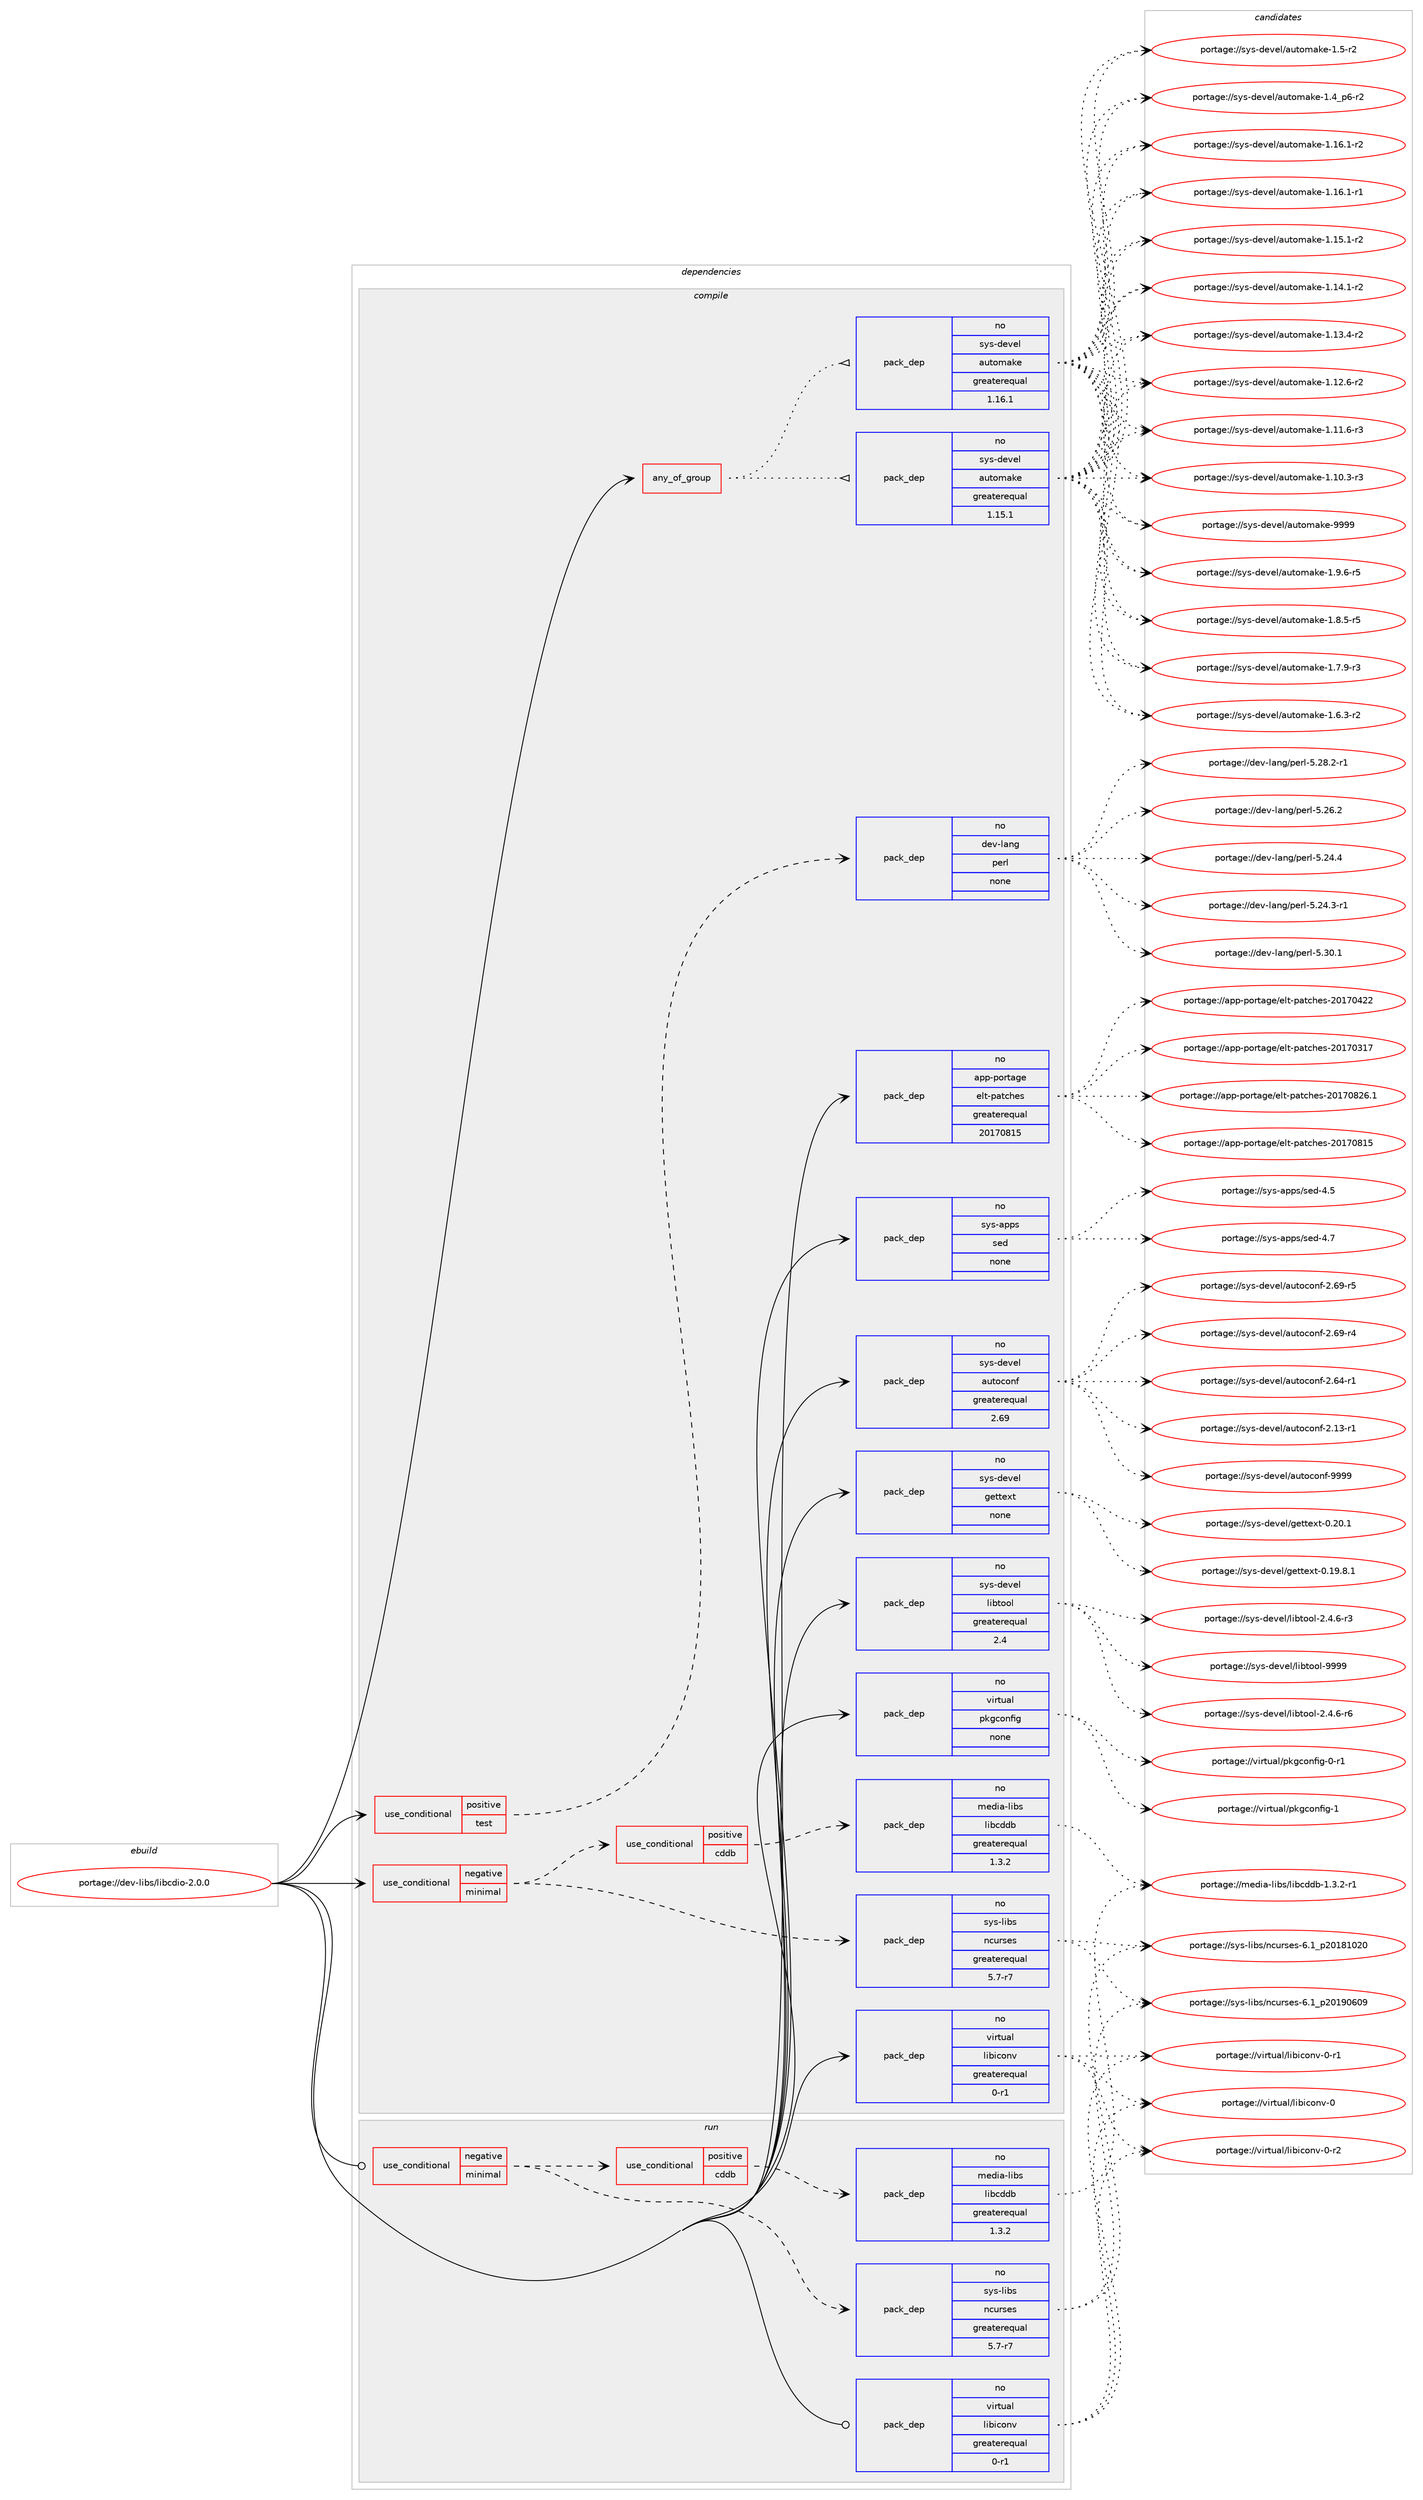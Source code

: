digraph prolog {

# *************
# Graph options
# *************

newrank=true;
concentrate=true;
compound=true;
graph [rankdir=LR,fontname=Helvetica,fontsize=10,ranksep=1.5];#, ranksep=2.5, nodesep=0.2];
edge  [arrowhead=vee];
node  [fontname=Helvetica,fontsize=10];

# **********
# The ebuild
# **********

subgraph cluster_leftcol {
color=gray;
rank=same;
label=<<i>ebuild</i>>;
id [label="portage://dev-libs/libcdio-2.0.0", color=red, width=4, href="../dev-libs/libcdio-2.0.0.svg"];
}

# ****************
# The dependencies
# ****************

subgraph cluster_midcol {
color=gray;
label=<<i>dependencies</i>>;
subgraph cluster_compile {
fillcolor="#eeeeee";
style=filled;
label=<<i>compile</i>>;
subgraph any5063 {
dependency513295 [label=<<TABLE BORDER="0" CELLBORDER="1" CELLSPACING="0" CELLPADDING="4"><TR><TD CELLPADDING="10">any_of_group</TD></TR></TABLE>>, shape=none, color=red];subgraph pack382485 {
dependency513296 [label=<<TABLE BORDER="0" CELLBORDER="1" CELLSPACING="0" CELLPADDING="4" WIDTH="220"><TR><TD ROWSPAN="6" CELLPADDING="30">pack_dep</TD></TR><TR><TD WIDTH="110">no</TD></TR><TR><TD>sys-devel</TD></TR><TR><TD>automake</TD></TR><TR><TD>greaterequal</TD></TR><TR><TD>1.16.1</TD></TR></TABLE>>, shape=none, color=blue];
}
dependency513295:e -> dependency513296:w [weight=20,style="dotted",arrowhead="oinv"];
subgraph pack382486 {
dependency513297 [label=<<TABLE BORDER="0" CELLBORDER="1" CELLSPACING="0" CELLPADDING="4" WIDTH="220"><TR><TD ROWSPAN="6" CELLPADDING="30">pack_dep</TD></TR><TR><TD WIDTH="110">no</TD></TR><TR><TD>sys-devel</TD></TR><TR><TD>automake</TD></TR><TR><TD>greaterequal</TD></TR><TR><TD>1.15.1</TD></TR></TABLE>>, shape=none, color=blue];
}
dependency513295:e -> dependency513297:w [weight=20,style="dotted",arrowhead="oinv"];
}
id:e -> dependency513295:w [weight=20,style="solid",arrowhead="vee"];
subgraph cond125512 {
dependency513298 [label=<<TABLE BORDER="0" CELLBORDER="1" CELLSPACING="0" CELLPADDING="4"><TR><TD ROWSPAN="3" CELLPADDING="10">use_conditional</TD></TR><TR><TD>negative</TD></TR><TR><TD>minimal</TD></TR></TABLE>>, shape=none, color=red];
subgraph pack382487 {
dependency513299 [label=<<TABLE BORDER="0" CELLBORDER="1" CELLSPACING="0" CELLPADDING="4" WIDTH="220"><TR><TD ROWSPAN="6" CELLPADDING="30">pack_dep</TD></TR><TR><TD WIDTH="110">no</TD></TR><TR><TD>sys-libs</TD></TR><TR><TD>ncurses</TD></TR><TR><TD>greaterequal</TD></TR><TR><TD>5.7-r7</TD></TR></TABLE>>, shape=none, color=blue];
}
dependency513298:e -> dependency513299:w [weight=20,style="dashed",arrowhead="vee"];
subgraph cond125513 {
dependency513300 [label=<<TABLE BORDER="0" CELLBORDER="1" CELLSPACING="0" CELLPADDING="4"><TR><TD ROWSPAN="3" CELLPADDING="10">use_conditional</TD></TR><TR><TD>positive</TD></TR><TR><TD>cddb</TD></TR></TABLE>>, shape=none, color=red];
subgraph pack382488 {
dependency513301 [label=<<TABLE BORDER="0" CELLBORDER="1" CELLSPACING="0" CELLPADDING="4" WIDTH="220"><TR><TD ROWSPAN="6" CELLPADDING="30">pack_dep</TD></TR><TR><TD WIDTH="110">no</TD></TR><TR><TD>media-libs</TD></TR><TR><TD>libcddb</TD></TR><TR><TD>greaterequal</TD></TR><TR><TD>1.3.2</TD></TR></TABLE>>, shape=none, color=blue];
}
dependency513300:e -> dependency513301:w [weight=20,style="dashed",arrowhead="vee"];
}
dependency513298:e -> dependency513300:w [weight=20,style="dashed",arrowhead="vee"];
}
id:e -> dependency513298:w [weight=20,style="solid",arrowhead="vee"];
subgraph cond125514 {
dependency513302 [label=<<TABLE BORDER="0" CELLBORDER="1" CELLSPACING="0" CELLPADDING="4"><TR><TD ROWSPAN="3" CELLPADDING="10">use_conditional</TD></TR><TR><TD>positive</TD></TR><TR><TD>test</TD></TR></TABLE>>, shape=none, color=red];
subgraph pack382489 {
dependency513303 [label=<<TABLE BORDER="0" CELLBORDER="1" CELLSPACING="0" CELLPADDING="4" WIDTH="220"><TR><TD ROWSPAN="6" CELLPADDING="30">pack_dep</TD></TR><TR><TD WIDTH="110">no</TD></TR><TR><TD>dev-lang</TD></TR><TR><TD>perl</TD></TR><TR><TD>none</TD></TR><TR><TD></TD></TR></TABLE>>, shape=none, color=blue];
}
dependency513302:e -> dependency513303:w [weight=20,style="dashed",arrowhead="vee"];
}
id:e -> dependency513302:w [weight=20,style="solid",arrowhead="vee"];
subgraph pack382490 {
dependency513304 [label=<<TABLE BORDER="0" CELLBORDER="1" CELLSPACING="0" CELLPADDING="4" WIDTH="220"><TR><TD ROWSPAN="6" CELLPADDING="30">pack_dep</TD></TR><TR><TD WIDTH="110">no</TD></TR><TR><TD>app-portage</TD></TR><TR><TD>elt-patches</TD></TR><TR><TD>greaterequal</TD></TR><TR><TD>20170815</TD></TR></TABLE>>, shape=none, color=blue];
}
id:e -> dependency513304:w [weight=20,style="solid",arrowhead="vee"];
subgraph pack382491 {
dependency513305 [label=<<TABLE BORDER="0" CELLBORDER="1" CELLSPACING="0" CELLPADDING="4" WIDTH="220"><TR><TD ROWSPAN="6" CELLPADDING="30">pack_dep</TD></TR><TR><TD WIDTH="110">no</TD></TR><TR><TD>sys-apps</TD></TR><TR><TD>sed</TD></TR><TR><TD>none</TD></TR><TR><TD></TD></TR></TABLE>>, shape=none, color=blue];
}
id:e -> dependency513305:w [weight=20,style="solid",arrowhead="vee"];
subgraph pack382492 {
dependency513306 [label=<<TABLE BORDER="0" CELLBORDER="1" CELLSPACING="0" CELLPADDING="4" WIDTH="220"><TR><TD ROWSPAN="6" CELLPADDING="30">pack_dep</TD></TR><TR><TD WIDTH="110">no</TD></TR><TR><TD>sys-devel</TD></TR><TR><TD>autoconf</TD></TR><TR><TD>greaterequal</TD></TR><TR><TD>2.69</TD></TR></TABLE>>, shape=none, color=blue];
}
id:e -> dependency513306:w [weight=20,style="solid",arrowhead="vee"];
subgraph pack382493 {
dependency513307 [label=<<TABLE BORDER="0" CELLBORDER="1" CELLSPACING="0" CELLPADDING="4" WIDTH="220"><TR><TD ROWSPAN="6" CELLPADDING="30">pack_dep</TD></TR><TR><TD WIDTH="110">no</TD></TR><TR><TD>sys-devel</TD></TR><TR><TD>gettext</TD></TR><TR><TD>none</TD></TR><TR><TD></TD></TR></TABLE>>, shape=none, color=blue];
}
id:e -> dependency513307:w [weight=20,style="solid",arrowhead="vee"];
subgraph pack382494 {
dependency513308 [label=<<TABLE BORDER="0" CELLBORDER="1" CELLSPACING="0" CELLPADDING="4" WIDTH="220"><TR><TD ROWSPAN="6" CELLPADDING="30">pack_dep</TD></TR><TR><TD WIDTH="110">no</TD></TR><TR><TD>sys-devel</TD></TR><TR><TD>libtool</TD></TR><TR><TD>greaterequal</TD></TR><TR><TD>2.4</TD></TR></TABLE>>, shape=none, color=blue];
}
id:e -> dependency513308:w [weight=20,style="solid",arrowhead="vee"];
subgraph pack382495 {
dependency513309 [label=<<TABLE BORDER="0" CELLBORDER="1" CELLSPACING="0" CELLPADDING="4" WIDTH="220"><TR><TD ROWSPAN="6" CELLPADDING="30">pack_dep</TD></TR><TR><TD WIDTH="110">no</TD></TR><TR><TD>virtual</TD></TR><TR><TD>libiconv</TD></TR><TR><TD>greaterequal</TD></TR><TR><TD>0-r1</TD></TR></TABLE>>, shape=none, color=blue];
}
id:e -> dependency513309:w [weight=20,style="solid",arrowhead="vee"];
subgraph pack382496 {
dependency513310 [label=<<TABLE BORDER="0" CELLBORDER="1" CELLSPACING="0" CELLPADDING="4" WIDTH="220"><TR><TD ROWSPAN="6" CELLPADDING="30">pack_dep</TD></TR><TR><TD WIDTH="110">no</TD></TR><TR><TD>virtual</TD></TR><TR><TD>pkgconfig</TD></TR><TR><TD>none</TD></TR><TR><TD></TD></TR></TABLE>>, shape=none, color=blue];
}
id:e -> dependency513310:w [weight=20,style="solid",arrowhead="vee"];
}
subgraph cluster_compileandrun {
fillcolor="#eeeeee";
style=filled;
label=<<i>compile and run</i>>;
}
subgraph cluster_run {
fillcolor="#eeeeee";
style=filled;
label=<<i>run</i>>;
subgraph cond125515 {
dependency513311 [label=<<TABLE BORDER="0" CELLBORDER="1" CELLSPACING="0" CELLPADDING="4"><TR><TD ROWSPAN="3" CELLPADDING="10">use_conditional</TD></TR><TR><TD>negative</TD></TR><TR><TD>minimal</TD></TR></TABLE>>, shape=none, color=red];
subgraph pack382497 {
dependency513312 [label=<<TABLE BORDER="0" CELLBORDER="1" CELLSPACING="0" CELLPADDING="4" WIDTH="220"><TR><TD ROWSPAN="6" CELLPADDING="30">pack_dep</TD></TR><TR><TD WIDTH="110">no</TD></TR><TR><TD>sys-libs</TD></TR><TR><TD>ncurses</TD></TR><TR><TD>greaterequal</TD></TR><TR><TD>5.7-r7</TD></TR></TABLE>>, shape=none, color=blue];
}
dependency513311:e -> dependency513312:w [weight=20,style="dashed",arrowhead="vee"];
subgraph cond125516 {
dependency513313 [label=<<TABLE BORDER="0" CELLBORDER="1" CELLSPACING="0" CELLPADDING="4"><TR><TD ROWSPAN="3" CELLPADDING="10">use_conditional</TD></TR><TR><TD>positive</TD></TR><TR><TD>cddb</TD></TR></TABLE>>, shape=none, color=red];
subgraph pack382498 {
dependency513314 [label=<<TABLE BORDER="0" CELLBORDER="1" CELLSPACING="0" CELLPADDING="4" WIDTH="220"><TR><TD ROWSPAN="6" CELLPADDING="30">pack_dep</TD></TR><TR><TD WIDTH="110">no</TD></TR><TR><TD>media-libs</TD></TR><TR><TD>libcddb</TD></TR><TR><TD>greaterequal</TD></TR><TR><TD>1.3.2</TD></TR></TABLE>>, shape=none, color=blue];
}
dependency513313:e -> dependency513314:w [weight=20,style="dashed",arrowhead="vee"];
}
dependency513311:e -> dependency513313:w [weight=20,style="dashed",arrowhead="vee"];
}
id:e -> dependency513311:w [weight=20,style="solid",arrowhead="odot"];
subgraph pack382499 {
dependency513315 [label=<<TABLE BORDER="0" CELLBORDER="1" CELLSPACING="0" CELLPADDING="4" WIDTH="220"><TR><TD ROWSPAN="6" CELLPADDING="30">pack_dep</TD></TR><TR><TD WIDTH="110">no</TD></TR><TR><TD>virtual</TD></TR><TR><TD>libiconv</TD></TR><TR><TD>greaterequal</TD></TR><TR><TD>0-r1</TD></TR></TABLE>>, shape=none, color=blue];
}
id:e -> dependency513315:w [weight=20,style="solid",arrowhead="odot"];
}
}

# **************
# The candidates
# **************

subgraph cluster_choices {
rank=same;
color=gray;
label=<<i>candidates</i>>;

subgraph choice382485 {
color=black;
nodesep=1;
choice115121115451001011181011084797117116111109971071014557575757 [label="portage://sys-devel/automake-9999", color=red, width=4,href="../sys-devel/automake-9999.svg"];
choice115121115451001011181011084797117116111109971071014549465746544511453 [label="portage://sys-devel/automake-1.9.6-r5", color=red, width=4,href="../sys-devel/automake-1.9.6-r5.svg"];
choice115121115451001011181011084797117116111109971071014549465646534511453 [label="portage://sys-devel/automake-1.8.5-r5", color=red, width=4,href="../sys-devel/automake-1.8.5-r5.svg"];
choice115121115451001011181011084797117116111109971071014549465546574511451 [label="portage://sys-devel/automake-1.7.9-r3", color=red, width=4,href="../sys-devel/automake-1.7.9-r3.svg"];
choice115121115451001011181011084797117116111109971071014549465446514511450 [label="portage://sys-devel/automake-1.6.3-r2", color=red, width=4,href="../sys-devel/automake-1.6.3-r2.svg"];
choice11512111545100101118101108479711711611110997107101454946534511450 [label="portage://sys-devel/automake-1.5-r2", color=red, width=4,href="../sys-devel/automake-1.5-r2.svg"];
choice115121115451001011181011084797117116111109971071014549465295112544511450 [label="portage://sys-devel/automake-1.4_p6-r2", color=red, width=4,href="../sys-devel/automake-1.4_p6-r2.svg"];
choice11512111545100101118101108479711711611110997107101454946495446494511450 [label="portage://sys-devel/automake-1.16.1-r2", color=red, width=4,href="../sys-devel/automake-1.16.1-r2.svg"];
choice11512111545100101118101108479711711611110997107101454946495446494511449 [label="portage://sys-devel/automake-1.16.1-r1", color=red, width=4,href="../sys-devel/automake-1.16.1-r1.svg"];
choice11512111545100101118101108479711711611110997107101454946495346494511450 [label="portage://sys-devel/automake-1.15.1-r2", color=red, width=4,href="../sys-devel/automake-1.15.1-r2.svg"];
choice11512111545100101118101108479711711611110997107101454946495246494511450 [label="portage://sys-devel/automake-1.14.1-r2", color=red, width=4,href="../sys-devel/automake-1.14.1-r2.svg"];
choice11512111545100101118101108479711711611110997107101454946495146524511450 [label="portage://sys-devel/automake-1.13.4-r2", color=red, width=4,href="../sys-devel/automake-1.13.4-r2.svg"];
choice11512111545100101118101108479711711611110997107101454946495046544511450 [label="portage://sys-devel/automake-1.12.6-r2", color=red, width=4,href="../sys-devel/automake-1.12.6-r2.svg"];
choice11512111545100101118101108479711711611110997107101454946494946544511451 [label="portage://sys-devel/automake-1.11.6-r3", color=red, width=4,href="../sys-devel/automake-1.11.6-r3.svg"];
choice11512111545100101118101108479711711611110997107101454946494846514511451 [label="portage://sys-devel/automake-1.10.3-r3", color=red, width=4,href="../sys-devel/automake-1.10.3-r3.svg"];
dependency513296:e -> choice115121115451001011181011084797117116111109971071014557575757:w [style=dotted,weight="100"];
dependency513296:e -> choice115121115451001011181011084797117116111109971071014549465746544511453:w [style=dotted,weight="100"];
dependency513296:e -> choice115121115451001011181011084797117116111109971071014549465646534511453:w [style=dotted,weight="100"];
dependency513296:e -> choice115121115451001011181011084797117116111109971071014549465546574511451:w [style=dotted,weight="100"];
dependency513296:e -> choice115121115451001011181011084797117116111109971071014549465446514511450:w [style=dotted,weight="100"];
dependency513296:e -> choice11512111545100101118101108479711711611110997107101454946534511450:w [style=dotted,weight="100"];
dependency513296:e -> choice115121115451001011181011084797117116111109971071014549465295112544511450:w [style=dotted,weight="100"];
dependency513296:e -> choice11512111545100101118101108479711711611110997107101454946495446494511450:w [style=dotted,weight="100"];
dependency513296:e -> choice11512111545100101118101108479711711611110997107101454946495446494511449:w [style=dotted,weight="100"];
dependency513296:e -> choice11512111545100101118101108479711711611110997107101454946495346494511450:w [style=dotted,weight="100"];
dependency513296:e -> choice11512111545100101118101108479711711611110997107101454946495246494511450:w [style=dotted,weight="100"];
dependency513296:e -> choice11512111545100101118101108479711711611110997107101454946495146524511450:w [style=dotted,weight="100"];
dependency513296:e -> choice11512111545100101118101108479711711611110997107101454946495046544511450:w [style=dotted,weight="100"];
dependency513296:e -> choice11512111545100101118101108479711711611110997107101454946494946544511451:w [style=dotted,weight="100"];
dependency513296:e -> choice11512111545100101118101108479711711611110997107101454946494846514511451:w [style=dotted,weight="100"];
}
subgraph choice382486 {
color=black;
nodesep=1;
choice115121115451001011181011084797117116111109971071014557575757 [label="portage://sys-devel/automake-9999", color=red, width=4,href="../sys-devel/automake-9999.svg"];
choice115121115451001011181011084797117116111109971071014549465746544511453 [label="portage://sys-devel/automake-1.9.6-r5", color=red, width=4,href="../sys-devel/automake-1.9.6-r5.svg"];
choice115121115451001011181011084797117116111109971071014549465646534511453 [label="portage://sys-devel/automake-1.8.5-r5", color=red, width=4,href="../sys-devel/automake-1.8.5-r5.svg"];
choice115121115451001011181011084797117116111109971071014549465546574511451 [label="portage://sys-devel/automake-1.7.9-r3", color=red, width=4,href="../sys-devel/automake-1.7.9-r3.svg"];
choice115121115451001011181011084797117116111109971071014549465446514511450 [label="portage://sys-devel/automake-1.6.3-r2", color=red, width=4,href="../sys-devel/automake-1.6.3-r2.svg"];
choice11512111545100101118101108479711711611110997107101454946534511450 [label="portage://sys-devel/automake-1.5-r2", color=red, width=4,href="../sys-devel/automake-1.5-r2.svg"];
choice115121115451001011181011084797117116111109971071014549465295112544511450 [label="portage://sys-devel/automake-1.4_p6-r2", color=red, width=4,href="../sys-devel/automake-1.4_p6-r2.svg"];
choice11512111545100101118101108479711711611110997107101454946495446494511450 [label="portage://sys-devel/automake-1.16.1-r2", color=red, width=4,href="../sys-devel/automake-1.16.1-r2.svg"];
choice11512111545100101118101108479711711611110997107101454946495446494511449 [label="portage://sys-devel/automake-1.16.1-r1", color=red, width=4,href="../sys-devel/automake-1.16.1-r1.svg"];
choice11512111545100101118101108479711711611110997107101454946495346494511450 [label="portage://sys-devel/automake-1.15.1-r2", color=red, width=4,href="../sys-devel/automake-1.15.1-r2.svg"];
choice11512111545100101118101108479711711611110997107101454946495246494511450 [label="portage://sys-devel/automake-1.14.1-r2", color=red, width=4,href="../sys-devel/automake-1.14.1-r2.svg"];
choice11512111545100101118101108479711711611110997107101454946495146524511450 [label="portage://sys-devel/automake-1.13.4-r2", color=red, width=4,href="../sys-devel/automake-1.13.4-r2.svg"];
choice11512111545100101118101108479711711611110997107101454946495046544511450 [label="portage://sys-devel/automake-1.12.6-r2", color=red, width=4,href="../sys-devel/automake-1.12.6-r2.svg"];
choice11512111545100101118101108479711711611110997107101454946494946544511451 [label="portage://sys-devel/automake-1.11.6-r3", color=red, width=4,href="../sys-devel/automake-1.11.6-r3.svg"];
choice11512111545100101118101108479711711611110997107101454946494846514511451 [label="portage://sys-devel/automake-1.10.3-r3", color=red, width=4,href="../sys-devel/automake-1.10.3-r3.svg"];
dependency513297:e -> choice115121115451001011181011084797117116111109971071014557575757:w [style=dotted,weight="100"];
dependency513297:e -> choice115121115451001011181011084797117116111109971071014549465746544511453:w [style=dotted,weight="100"];
dependency513297:e -> choice115121115451001011181011084797117116111109971071014549465646534511453:w [style=dotted,weight="100"];
dependency513297:e -> choice115121115451001011181011084797117116111109971071014549465546574511451:w [style=dotted,weight="100"];
dependency513297:e -> choice115121115451001011181011084797117116111109971071014549465446514511450:w [style=dotted,weight="100"];
dependency513297:e -> choice11512111545100101118101108479711711611110997107101454946534511450:w [style=dotted,weight="100"];
dependency513297:e -> choice115121115451001011181011084797117116111109971071014549465295112544511450:w [style=dotted,weight="100"];
dependency513297:e -> choice11512111545100101118101108479711711611110997107101454946495446494511450:w [style=dotted,weight="100"];
dependency513297:e -> choice11512111545100101118101108479711711611110997107101454946495446494511449:w [style=dotted,weight="100"];
dependency513297:e -> choice11512111545100101118101108479711711611110997107101454946495346494511450:w [style=dotted,weight="100"];
dependency513297:e -> choice11512111545100101118101108479711711611110997107101454946495246494511450:w [style=dotted,weight="100"];
dependency513297:e -> choice11512111545100101118101108479711711611110997107101454946495146524511450:w [style=dotted,weight="100"];
dependency513297:e -> choice11512111545100101118101108479711711611110997107101454946495046544511450:w [style=dotted,weight="100"];
dependency513297:e -> choice11512111545100101118101108479711711611110997107101454946494946544511451:w [style=dotted,weight="100"];
dependency513297:e -> choice11512111545100101118101108479711711611110997107101454946494846514511451:w [style=dotted,weight="100"];
}
subgraph choice382487 {
color=black;
nodesep=1;
choice1151211154510810598115471109911711411510111545544649951125048495748544857 [label="portage://sys-libs/ncurses-6.1_p20190609", color=red, width=4,href="../sys-libs/ncurses-6.1_p20190609.svg"];
choice1151211154510810598115471109911711411510111545544649951125048495649485048 [label="portage://sys-libs/ncurses-6.1_p20181020", color=red, width=4,href="../sys-libs/ncurses-6.1_p20181020.svg"];
dependency513299:e -> choice1151211154510810598115471109911711411510111545544649951125048495748544857:w [style=dotted,weight="100"];
dependency513299:e -> choice1151211154510810598115471109911711411510111545544649951125048495649485048:w [style=dotted,weight="100"];
}
subgraph choice382488 {
color=black;
nodesep=1;
choice109101100105974510810598115471081059899100100984549465146504511449 [label="portage://media-libs/libcddb-1.3.2-r1", color=red, width=4,href="../media-libs/libcddb-1.3.2-r1.svg"];
dependency513301:e -> choice109101100105974510810598115471081059899100100984549465146504511449:w [style=dotted,weight="100"];
}
subgraph choice382489 {
color=black;
nodesep=1;
choice10010111845108971101034711210111410845534651484649 [label="portage://dev-lang/perl-5.30.1", color=red, width=4,href="../dev-lang/perl-5.30.1.svg"];
choice100101118451089711010347112101114108455346505646504511449 [label="portage://dev-lang/perl-5.28.2-r1", color=red, width=4,href="../dev-lang/perl-5.28.2-r1.svg"];
choice10010111845108971101034711210111410845534650544650 [label="portage://dev-lang/perl-5.26.2", color=red, width=4,href="../dev-lang/perl-5.26.2.svg"];
choice10010111845108971101034711210111410845534650524652 [label="portage://dev-lang/perl-5.24.4", color=red, width=4,href="../dev-lang/perl-5.24.4.svg"];
choice100101118451089711010347112101114108455346505246514511449 [label="portage://dev-lang/perl-5.24.3-r1", color=red, width=4,href="../dev-lang/perl-5.24.3-r1.svg"];
dependency513303:e -> choice10010111845108971101034711210111410845534651484649:w [style=dotted,weight="100"];
dependency513303:e -> choice100101118451089711010347112101114108455346505646504511449:w [style=dotted,weight="100"];
dependency513303:e -> choice10010111845108971101034711210111410845534650544650:w [style=dotted,weight="100"];
dependency513303:e -> choice10010111845108971101034711210111410845534650524652:w [style=dotted,weight="100"];
dependency513303:e -> choice100101118451089711010347112101114108455346505246514511449:w [style=dotted,weight="100"];
}
subgraph choice382490 {
color=black;
nodesep=1;
choice971121124511211111411697103101471011081164511297116991041011154550484955485650544649 [label="portage://app-portage/elt-patches-20170826.1", color=red, width=4,href="../app-portage/elt-patches-20170826.1.svg"];
choice97112112451121111141169710310147101108116451129711699104101115455048495548564953 [label="portage://app-portage/elt-patches-20170815", color=red, width=4,href="../app-portage/elt-patches-20170815.svg"];
choice97112112451121111141169710310147101108116451129711699104101115455048495548525050 [label="portage://app-portage/elt-patches-20170422", color=red, width=4,href="../app-portage/elt-patches-20170422.svg"];
choice97112112451121111141169710310147101108116451129711699104101115455048495548514955 [label="portage://app-portage/elt-patches-20170317", color=red, width=4,href="../app-portage/elt-patches-20170317.svg"];
dependency513304:e -> choice971121124511211111411697103101471011081164511297116991041011154550484955485650544649:w [style=dotted,weight="100"];
dependency513304:e -> choice97112112451121111141169710310147101108116451129711699104101115455048495548564953:w [style=dotted,weight="100"];
dependency513304:e -> choice97112112451121111141169710310147101108116451129711699104101115455048495548525050:w [style=dotted,weight="100"];
dependency513304:e -> choice97112112451121111141169710310147101108116451129711699104101115455048495548514955:w [style=dotted,weight="100"];
}
subgraph choice382491 {
color=black;
nodesep=1;
choice11512111545971121121154711510110045524655 [label="portage://sys-apps/sed-4.7", color=red, width=4,href="../sys-apps/sed-4.7.svg"];
choice11512111545971121121154711510110045524653 [label="portage://sys-apps/sed-4.5", color=red, width=4,href="../sys-apps/sed-4.5.svg"];
dependency513305:e -> choice11512111545971121121154711510110045524655:w [style=dotted,weight="100"];
dependency513305:e -> choice11512111545971121121154711510110045524653:w [style=dotted,weight="100"];
}
subgraph choice382492 {
color=black;
nodesep=1;
choice115121115451001011181011084797117116111991111101024557575757 [label="portage://sys-devel/autoconf-9999", color=red, width=4,href="../sys-devel/autoconf-9999.svg"];
choice1151211154510010111810110847971171161119911111010245504654574511453 [label="portage://sys-devel/autoconf-2.69-r5", color=red, width=4,href="../sys-devel/autoconf-2.69-r5.svg"];
choice1151211154510010111810110847971171161119911111010245504654574511452 [label="portage://sys-devel/autoconf-2.69-r4", color=red, width=4,href="../sys-devel/autoconf-2.69-r4.svg"];
choice1151211154510010111810110847971171161119911111010245504654524511449 [label="portage://sys-devel/autoconf-2.64-r1", color=red, width=4,href="../sys-devel/autoconf-2.64-r1.svg"];
choice1151211154510010111810110847971171161119911111010245504649514511449 [label="portage://sys-devel/autoconf-2.13-r1", color=red, width=4,href="../sys-devel/autoconf-2.13-r1.svg"];
dependency513306:e -> choice115121115451001011181011084797117116111991111101024557575757:w [style=dotted,weight="100"];
dependency513306:e -> choice1151211154510010111810110847971171161119911111010245504654574511453:w [style=dotted,weight="100"];
dependency513306:e -> choice1151211154510010111810110847971171161119911111010245504654574511452:w [style=dotted,weight="100"];
dependency513306:e -> choice1151211154510010111810110847971171161119911111010245504654524511449:w [style=dotted,weight="100"];
dependency513306:e -> choice1151211154510010111810110847971171161119911111010245504649514511449:w [style=dotted,weight="100"];
}
subgraph choice382493 {
color=black;
nodesep=1;
choice115121115451001011181011084710310111611610112011645484650484649 [label="portage://sys-devel/gettext-0.20.1", color=red, width=4,href="../sys-devel/gettext-0.20.1.svg"];
choice1151211154510010111810110847103101116116101120116454846495746564649 [label="portage://sys-devel/gettext-0.19.8.1", color=red, width=4,href="../sys-devel/gettext-0.19.8.1.svg"];
dependency513307:e -> choice115121115451001011181011084710310111611610112011645484650484649:w [style=dotted,weight="100"];
dependency513307:e -> choice1151211154510010111810110847103101116116101120116454846495746564649:w [style=dotted,weight="100"];
}
subgraph choice382494 {
color=black;
nodesep=1;
choice1151211154510010111810110847108105981161111111084557575757 [label="portage://sys-devel/libtool-9999", color=red, width=4,href="../sys-devel/libtool-9999.svg"];
choice1151211154510010111810110847108105981161111111084550465246544511454 [label="portage://sys-devel/libtool-2.4.6-r6", color=red, width=4,href="../sys-devel/libtool-2.4.6-r6.svg"];
choice1151211154510010111810110847108105981161111111084550465246544511451 [label="portage://sys-devel/libtool-2.4.6-r3", color=red, width=4,href="../sys-devel/libtool-2.4.6-r3.svg"];
dependency513308:e -> choice1151211154510010111810110847108105981161111111084557575757:w [style=dotted,weight="100"];
dependency513308:e -> choice1151211154510010111810110847108105981161111111084550465246544511454:w [style=dotted,weight="100"];
dependency513308:e -> choice1151211154510010111810110847108105981161111111084550465246544511451:w [style=dotted,weight="100"];
}
subgraph choice382495 {
color=black;
nodesep=1;
choice1181051141161179710847108105981059911111011845484511450 [label="portage://virtual/libiconv-0-r2", color=red, width=4,href="../virtual/libiconv-0-r2.svg"];
choice1181051141161179710847108105981059911111011845484511449 [label="portage://virtual/libiconv-0-r1", color=red, width=4,href="../virtual/libiconv-0-r1.svg"];
choice118105114116117971084710810598105991111101184548 [label="portage://virtual/libiconv-0", color=red, width=4,href="../virtual/libiconv-0.svg"];
dependency513309:e -> choice1181051141161179710847108105981059911111011845484511450:w [style=dotted,weight="100"];
dependency513309:e -> choice1181051141161179710847108105981059911111011845484511449:w [style=dotted,weight="100"];
dependency513309:e -> choice118105114116117971084710810598105991111101184548:w [style=dotted,weight="100"];
}
subgraph choice382496 {
color=black;
nodesep=1;
choice1181051141161179710847112107103991111101021051034549 [label="portage://virtual/pkgconfig-1", color=red, width=4,href="../virtual/pkgconfig-1.svg"];
choice11810511411611797108471121071039911111010210510345484511449 [label="portage://virtual/pkgconfig-0-r1", color=red, width=4,href="../virtual/pkgconfig-0-r1.svg"];
dependency513310:e -> choice1181051141161179710847112107103991111101021051034549:w [style=dotted,weight="100"];
dependency513310:e -> choice11810511411611797108471121071039911111010210510345484511449:w [style=dotted,weight="100"];
}
subgraph choice382497 {
color=black;
nodesep=1;
choice1151211154510810598115471109911711411510111545544649951125048495748544857 [label="portage://sys-libs/ncurses-6.1_p20190609", color=red, width=4,href="../sys-libs/ncurses-6.1_p20190609.svg"];
choice1151211154510810598115471109911711411510111545544649951125048495649485048 [label="portage://sys-libs/ncurses-6.1_p20181020", color=red, width=4,href="../sys-libs/ncurses-6.1_p20181020.svg"];
dependency513312:e -> choice1151211154510810598115471109911711411510111545544649951125048495748544857:w [style=dotted,weight="100"];
dependency513312:e -> choice1151211154510810598115471109911711411510111545544649951125048495649485048:w [style=dotted,weight="100"];
}
subgraph choice382498 {
color=black;
nodesep=1;
choice109101100105974510810598115471081059899100100984549465146504511449 [label="portage://media-libs/libcddb-1.3.2-r1", color=red, width=4,href="../media-libs/libcddb-1.3.2-r1.svg"];
dependency513314:e -> choice109101100105974510810598115471081059899100100984549465146504511449:w [style=dotted,weight="100"];
}
subgraph choice382499 {
color=black;
nodesep=1;
choice1181051141161179710847108105981059911111011845484511450 [label="portage://virtual/libiconv-0-r2", color=red, width=4,href="../virtual/libiconv-0-r2.svg"];
choice1181051141161179710847108105981059911111011845484511449 [label="portage://virtual/libiconv-0-r1", color=red, width=4,href="../virtual/libiconv-0-r1.svg"];
choice118105114116117971084710810598105991111101184548 [label="portage://virtual/libiconv-0", color=red, width=4,href="../virtual/libiconv-0.svg"];
dependency513315:e -> choice1181051141161179710847108105981059911111011845484511450:w [style=dotted,weight="100"];
dependency513315:e -> choice1181051141161179710847108105981059911111011845484511449:w [style=dotted,weight="100"];
dependency513315:e -> choice118105114116117971084710810598105991111101184548:w [style=dotted,weight="100"];
}
}

}
